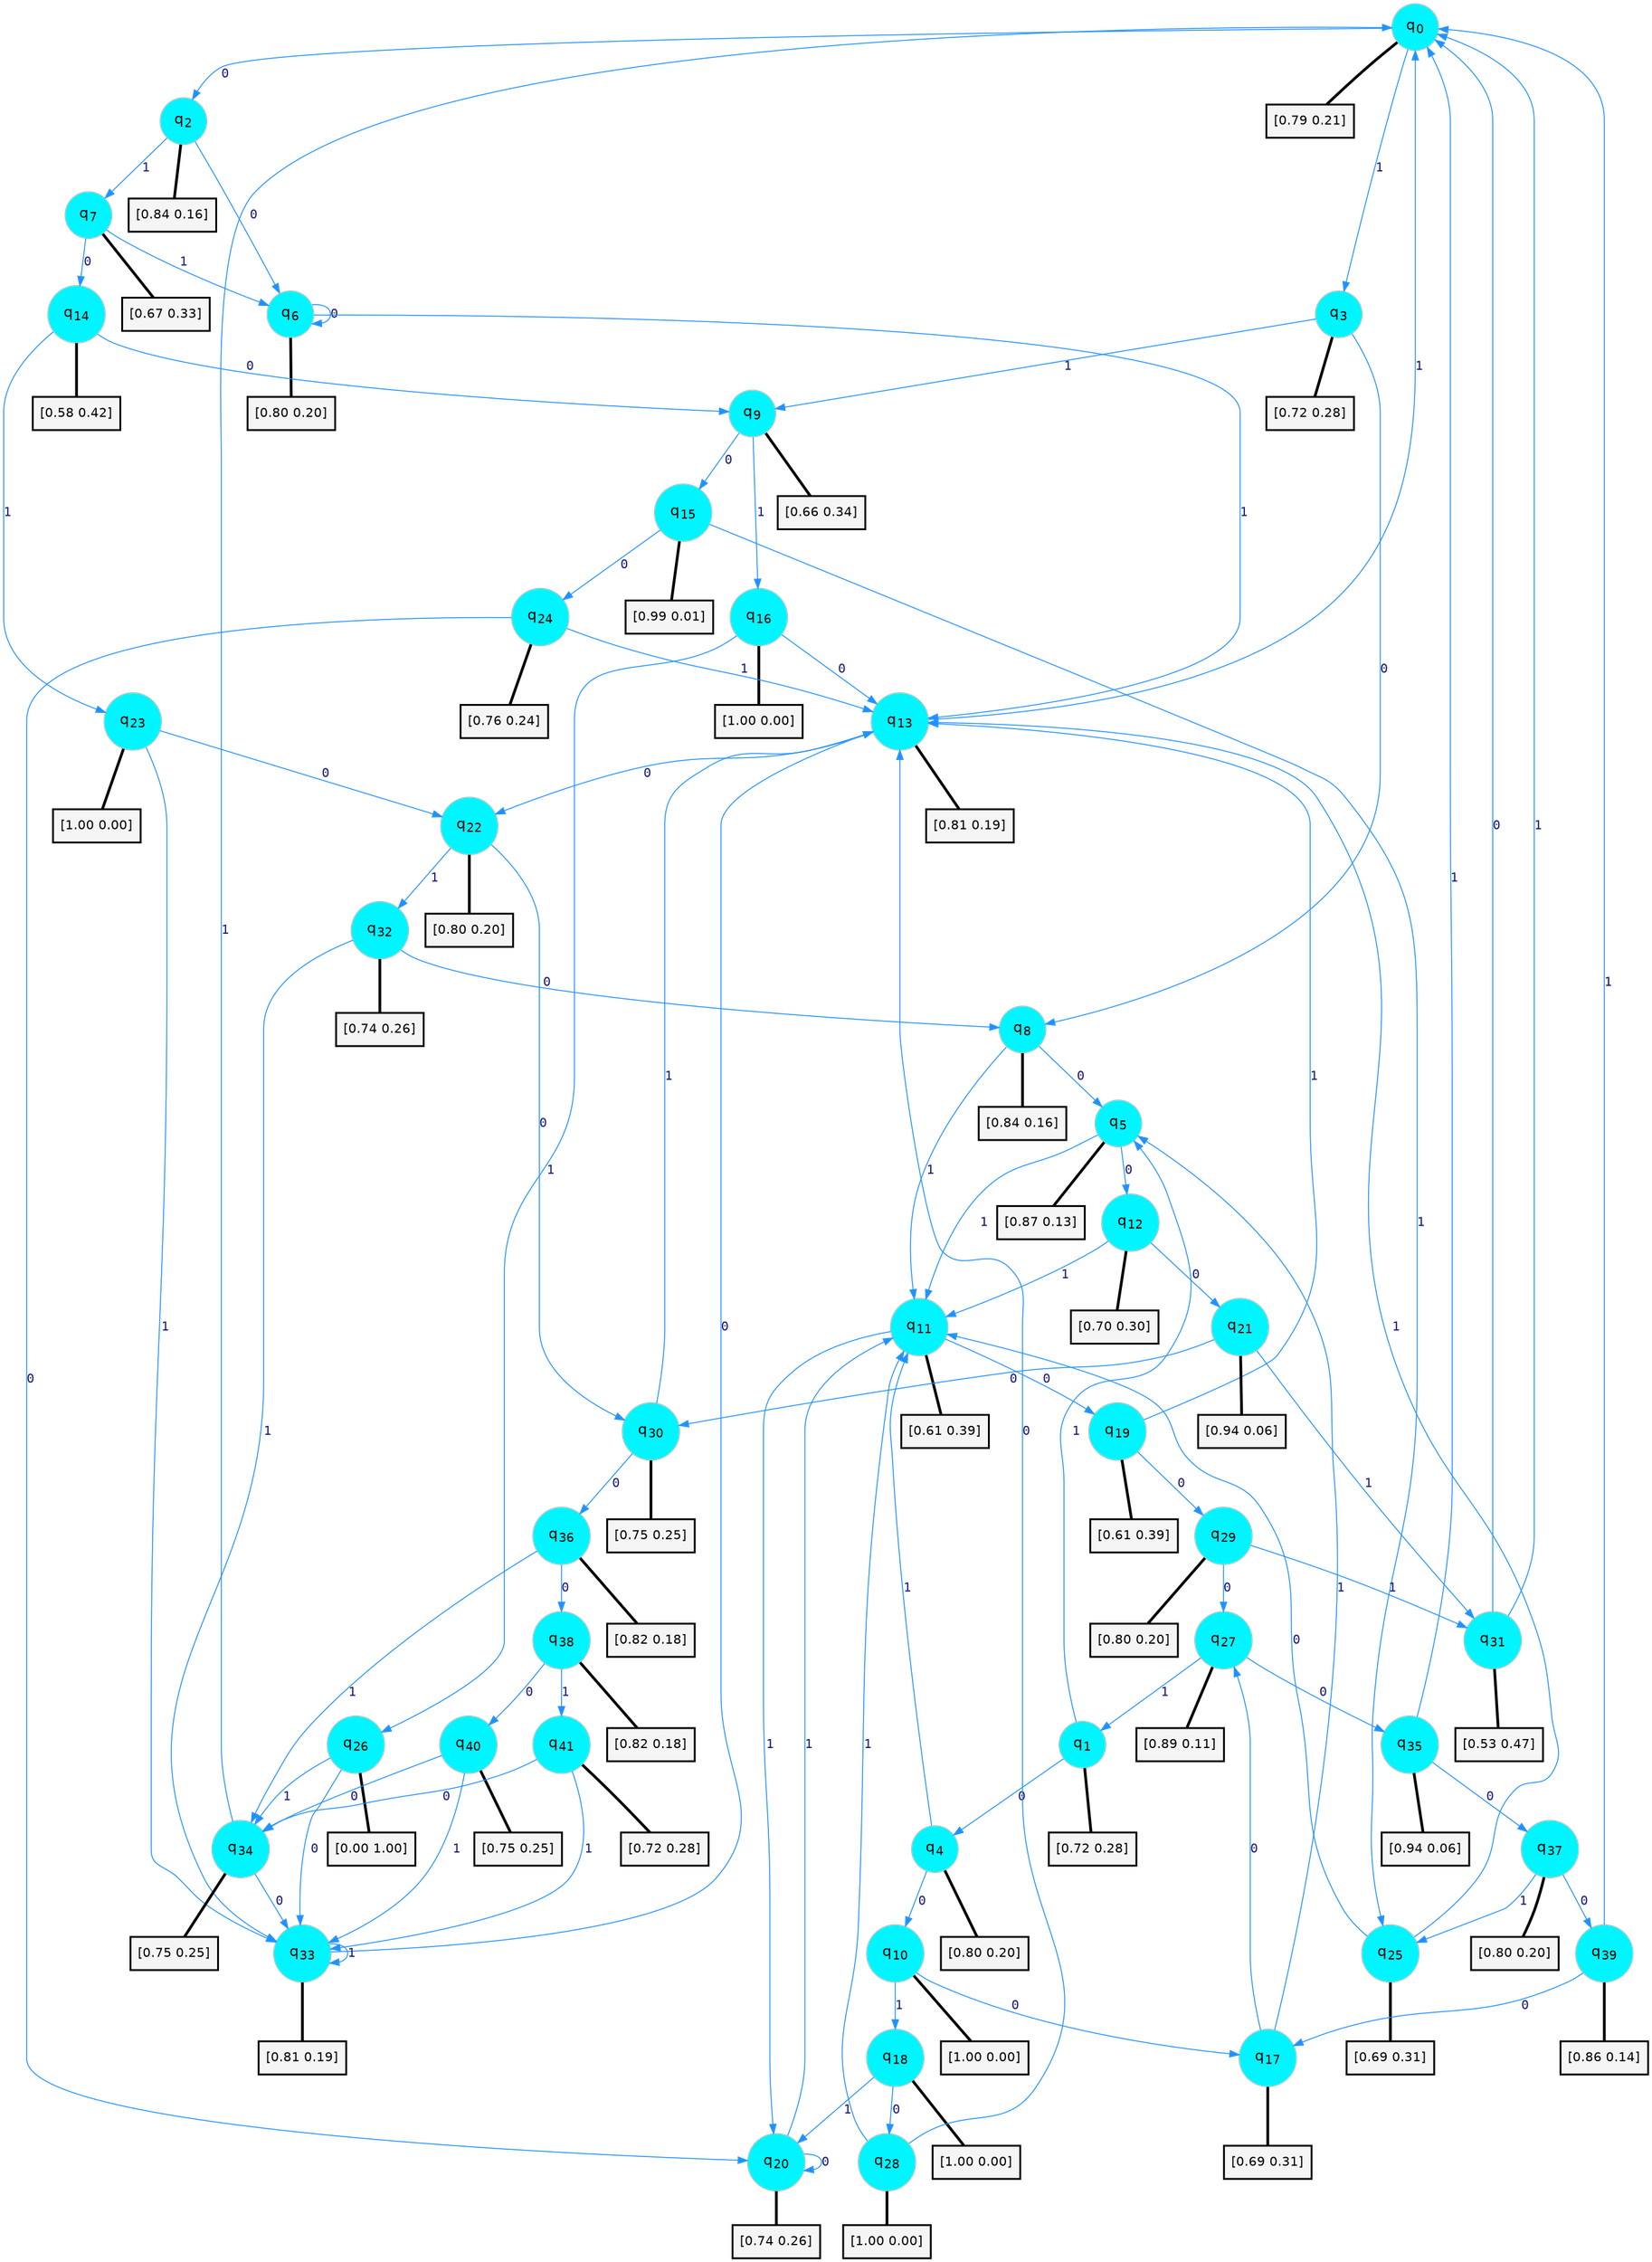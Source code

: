digraph G {
graph [
bgcolor=transparent, dpi=300, rankdir=TD, size="40,25"];
node [
color=gray, fillcolor=turquoise1, fontcolor=black, fontname=Helvetica, fontsize=16, fontweight=bold, shape=circle, style=filled];
edge [
arrowsize=1, color=dodgerblue1, fontcolor=midnightblue, fontname=courier, fontweight=bold, penwidth=1, style=solid, weight=20];
0[label=<q<SUB>0</SUB>>];
1[label=<q<SUB>1</SUB>>];
2[label=<q<SUB>2</SUB>>];
3[label=<q<SUB>3</SUB>>];
4[label=<q<SUB>4</SUB>>];
5[label=<q<SUB>5</SUB>>];
6[label=<q<SUB>6</SUB>>];
7[label=<q<SUB>7</SUB>>];
8[label=<q<SUB>8</SUB>>];
9[label=<q<SUB>9</SUB>>];
10[label=<q<SUB>10</SUB>>];
11[label=<q<SUB>11</SUB>>];
12[label=<q<SUB>12</SUB>>];
13[label=<q<SUB>13</SUB>>];
14[label=<q<SUB>14</SUB>>];
15[label=<q<SUB>15</SUB>>];
16[label=<q<SUB>16</SUB>>];
17[label=<q<SUB>17</SUB>>];
18[label=<q<SUB>18</SUB>>];
19[label=<q<SUB>19</SUB>>];
20[label=<q<SUB>20</SUB>>];
21[label=<q<SUB>21</SUB>>];
22[label=<q<SUB>22</SUB>>];
23[label=<q<SUB>23</SUB>>];
24[label=<q<SUB>24</SUB>>];
25[label=<q<SUB>25</SUB>>];
26[label=<q<SUB>26</SUB>>];
27[label=<q<SUB>27</SUB>>];
28[label=<q<SUB>28</SUB>>];
29[label=<q<SUB>29</SUB>>];
30[label=<q<SUB>30</SUB>>];
31[label=<q<SUB>31</SUB>>];
32[label=<q<SUB>32</SUB>>];
33[label=<q<SUB>33</SUB>>];
34[label=<q<SUB>34</SUB>>];
35[label=<q<SUB>35</SUB>>];
36[label=<q<SUB>36</SUB>>];
37[label=<q<SUB>37</SUB>>];
38[label=<q<SUB>38</SUB>>];
39[label=<q<SUB>39</SUB>>];
40[label=<q<SUB>40</SUB>>];
41[label=<q<SUB>41</SUB>>];
42[label="[0.79 0.21]", shape=box,fontcolor=black, fontname=Helvetica, fontsize=14, penwidth=2, fillcolor=whitesmoke,color=black];
43[label="[0.72 0.28]", shape=box,fontcolor=black, fontname=Helvetica, fontsize=14, penwidth=2, fillcolor=whitesmoke,color=black];
44[label="[0.84 0.16]", shape=box,fontcolor=black, fontname=Helvetica, fontsize=14, penwidth=2, fillcolor=whitesmoke,color=black];
45[label="[0.72 0.28]", shape=box,fontcolor=black, fontname=Helvetica, fontsize=14, penwidth=2, fillcolor=whitesmoke,color=black];
46[label="[0.80 0.20]", shape=box,fontcolor=black, fontname=Helvetica, fontsize=14, penwidth=2, fillcolor=whitesmoke,color=black];
47[label="[0.87 0.13]", shape=box,fontcolor=black, fontname=Helvetica, fontsize=14, penwidth=2, fillcolor=whitesmoke,color=black];
48[label="[0.80 0.20]", shape=box,fontcolor=black, fontname=Helvetica, fontsize=14, penwidth=2, fillcolor=whitesmoke,color=black];
49[label="[0.67 0.33]", shape=box,fontcolor=black, fontname=Helvetica, fontsize=14, penwidth=2, fillcolor=whitesmoke,color=black];
50[label="[0.84 0.16]", shape=box,fontcolor=black, fontname=Helvetica, fontsize=14, penwidth=2, fillcolor=whitesmoke,color=black];
51[label="[0.66 0.34]", shape=box,fontcolor=black, fontname=Helvetica, fontsize=14, penwidth=2, fillcolor=whitesmoke,color=black];
52[label="[1.00 0.00]", shape=box,fontcolor=black, fontname=Helvetica, fontsize=14, penwidth=2, fillcolor=whitesmoke,color=black];
53[label="[0.61 0.39]", shape=box,fontcolor=black, fontname=Helvetica, fontsize=14, penwidth=2, fillcolor=whitesmoke,color=black];
54[label="[0.70 0.30]", shape=box,fontcolor=black, fontname=Helvetica, fontsize=14, penwidth=2, fillcolor=whitesmoke,color=black];
55[label="[0.81 0.19]", shape=box,fontcolor=black, fontname=Helvetica, fontsize=14, penwidth=2, fillcolor=whitesmoke,color=black];
56[label="[0.58 0.42]", shape=box,fontcolor=black, fontname=Helvetica, fontsize=14, penwidth=2, fillcolor=whitesmoke,color=black];
57[label="[0.99 0.01]", shape=box,fontcolor=black, fontname=Helvetica, fontsize=14, penwidth=2, fillcolor=whitesmoke,color=black];
58[label="[1.00 0.00]", shape=box,fontcolor=black, fontname=Helvetica, fontsize=14, penwidth=2, fillcolor=whitesmoke,color=black];
59[label="[0.69 0.31]", shape=box,fontcolor=black, fontname=Helvetica, fontsize=14, penwidth=2, fillcolor=whitesmoke,color=black];
60[label="[1.00 0.00]", shape=box,fontcolor=black, fontname=Helvetica, fontsize=14, penwidth=2, fillcolor=whitesmoke,color=black];
61[label="[0.61 0.39]", shape=box,fontcolor=black, fontname=Helvetica, fontsize=14, penwidth=2, fillcolor=whitesmoke,color=black];
62[label="[0.74 0.26]", shape=box,fontcolor=black, fontname=Helvetica, fontsize=14, penwidth=2, fillcolor=whitesmoke,color=black];
63[label="[0.94 0.06]", shape=box,fontcolor=black, fontname=Helvetica, fontsize=14, penwidth=2, fillcolor=whitesmoke,color=black];
64[label="[0.80 0.20]", shape=box,fontcolor=black, fontname=Helvetica, fontsize=14, penwidth=2, fillcolor=whitesmoke,color=black];
65[label="[1.00 0.00]", shape=box,fontcolor=black, fontname=Helvetica, fontsize=14, penwidth=2, fillcolor=whitesmoke,color=black];
66[label="[0.76 0.24]", shape=box,fontcolor=black, fontname=Helvetica, fontsize=14, penwidth=2, fillcolor=whitesmoke,color=black];
67[label="[0.69 0.31]", shape=box,fontcolor=black, fontname=Helvetica, fontsize=14, penwidth=2, fillcolor=whitesmoke,color=black];
68[label="[0.00 1.00]", shape=box,fontcolor=black, fontname=Helvetica, fontsize=14, penwidth=2, fillcolor=whitesmoke,color=black];
69[label="[0.89 0.11]", shape=box,fontcolor=black, fontname=Helvetica, fontsize=14, penwidth=2, fillcolor=whitesmoke,color=black];
70[label="[1.00 0.00]", shape=box,fontcolor=black, fontname=Helvetica, fontsize=14, penwidth=2, fillcolor=whitesmoke,color=black];
71[label="[0.80 0.20]", shape=box,fontcolor=black, fontname=Helvetica, fontsize=14, penwidth=2, fillcolor=whitesmoke,color=black];
72[label="[0.75 0.25]", shape=box,fontcolor=black, fontname=Helvetica, fontsize=14, penwidth=2, fillcolor=whitesmoke,color=black];
73[label="[0.53 0.47]", shape=box,fontcolor=black, fontname=Helvetica, fontsize=14, penwidth=2, fillcolor=whitesmoke,color=black];
74[label="[0.74 0.26]", shape=box,fontcolor=black, fontname=Helvetica, fontsize=14, penwidth=2, fillcolor=whitesmoke,color=black];
75[label="[0.81 0.19]", shape=box,fontcolor=black, fontname=Helvetica, fontsize=14, penwidth=2, fillcolor=whitesmoke,color=black];
76[label="[0.75 0.25]", shape=box,fontcolor=black, fontname=Helvetica, fontsize=14, penwidth=2, fillcolor=whitesmoke,color=black];
77[label="[0.94 0.06]", shape=box,fontcolor=black, fontname=Helvetica, fontsize=14, penwidth=2, fillcolor=whitesmoke,color=black];
78[label="[0.82 0.18]", shape=box,fontcolor=black, fontname=Helvetica, fontsize=14, penwidth=2, fillcolor=whitesmoke,color=black];
79[label="[0.80 0.20]", shape=box,fontcolor=black, fontname=Helvetica, fontsize=14, penwidth=2, fillcolor=whitesmoke,color=black];
80[label="[0.82 0.18]", shape=box,fontcolor=black, fontname=Helvetica, fontsize=14, penwidth=2, fillcolor=whitesmoke,color=black];
81[label="[0.86 0.14]", shape=box,fontcolor=black, fontname=Helvetica, fontsize=14, penwidth=2, fillcolor=whitesmoke,color=black];
82[label="[0.75 0.25]", shape=box,fontcolor=black, fontname=Helvetica, fontsize=14, penwidth=2, fillcolor=whitesmoke,color=black];
83[label="[0.72 0.28]", shape=box,fontcolor=black, fontname=Helvetica, fontsize=14, penwidth=2, fillcolor=whitesmoke,color=black];
0->2 [label=0];
0->3 [label=1];
0->42 [arrowhead=none, penwidth=3,color=black];
1->4 [label=0];
1->5 [label=1];
1->43 [arrowhead=none, penwidth=3,color=black];
2->6 [label=0];
2->7 [label=1];
2->44 [arrowhead=none, penwidth=3,color=black];
3->8 [label=0];
3->9 [label=1];
3->45 [arrowhead=none, penwidth=3,color=black];
4->10 [label=0];
4->11 [label=1];
4->46 [arrowhead=none, penwidth=3,color=black];
5->12 [label=0];
5->11 [label=1];
5->47 [arrowhead=none, penwidth=3,color=black];
6->6 [label=0];
6->13 [label=1];
6->48 [arrowhead=none, penwidth=3,color=black];
7->14 [label=0];
7->6 [label=1];
7->49 [arrowhead=none, penwidth=3,color=black];
8->5 [label=0];
8->11 [label=1];
8->50 [arrowhead=none, penwidth=3,color=black];
9->15 [label=0];
9->16 [label=1];
9->51 [arrowhead=none, penwidth=3,color=black];
10->17 [label=0];
10->18 [label=1];
10->52 [arrowhead=none, penwidth=3,color=black];
11->19 [label=0];
11->20 [label=1];
11->53 [arrowhead=none, penwidth=3,color=black];
12->21 [label=0];
12->11 [label=1];
12->54 [arrowhead=none, penwidth=3,color=black];
13->22 [label=0];
13->0 [label=1];
13->55 [arrowhead=none, penwidth=3,color=black];
14->9 [label=0];
14->23 [label=1];
14->56 [arrowhead=none, penwidth=3,color=black];
15->24 [label=0];
15->25 [label=1];
15->57 [arrowhead=none, penwidth=3,color=black];
16->13 [label=0];
16->26 [label=1];
16->58 [arrowhead=none, penwidth=3,color=black];
17->27 [label=0];
17->5 [label=1];
17->59 [arrowhead=none, penwidth=3,color=black];
18->28 [label=0];
18->20 [label=1];
18->60 [arrowhead=none, penwidth=3,color=black];
19->29 [label=0];
19->13 [label=1];
19->61 [arrowhead=none, penwidth=3,color=black];
20->20 [label=0];
20->11 [label=1];
20->62 [arrowhead=none, penwidth=3,color=black];
21->30 [label=0];
21->31 [label=1];
21->63 [arrowhead=none, penwidth=3,color=black];
22->30 [label=0];
22->32 [label=1];
22->64 [arrowhead=none, penwidth=3,color=black];
23->22 [label=0];
23->33 [label=1];
23->65 [arrowhead=none, penwidth=3,color=black];
24->20 [label=0];
24->13 [label=1];
24->66 [arrowhead=none, penwidth=3,color=black];
25->11 [label=0];
25->13 [label=1];
25->67 [arrowhead=none, penwidth=3,color=black];
26->33 [label=0];
26->34 [label=1];
26->68 [arrowhead=none, penwidth=3,color=black];
27->35 [label=0];
27->1 [label=1];
27->69 [arrowhead=none, penwidth=3,color=black];
28->13 [label=0];
28->11 [label=1];
28->70 [arrowhead=none, penwidth=3,color=black];
29->27 [label=0];
29->31 [label=1];
29->71 [arrowhead=none, penwidth=3,color=black];
30->36 [label=0];
30->13 [label=1];
30->72 [arrowhead=none, penwidth=3,color=black];
31->0 [label=0];
31->0 [label=1];
31->73 [arrowhead=none, penwidth=3,color=black];
32->8 [label=0];
32->33 [label=1];
32->74 [arrowhead=none, penwidth=3,color=black];
33->13 [label=0];
33->33 [label=1];
33->75 [arrowhead=none, penwidth=3,color=black];
34->33 [label=0];
34->0 [label=1];
34->76 [arrowhead=none, penwidth=3,color=black];
35->37 [label=0];
35->0 [label=1];
35->77 [arrowhead=none, penwidth=3,color=black];
36->38 [label=0];
36->34 [label=1];
36->78 [arrowhead=none, penwidth=3,color=black];
37->39 [label=0];
37->25 [label=1];
37->79 [arrowhead=none, penwidth=3,color=black];
38->40 [label=0];
38->41 [label=1];
38->80 [arrowhead=none, penwidth=3,color=black];
39->17 [label=0];
39->0 [label=1];
39->81 [arrowhead=none, penwidth=3,color=black];
40->34 [label=0];
40->33 [label=1];
40->82 [arrowhead=none, penwidth=3,color=black];
41->34 [label=0];
41->33 [label=1];
41->83 [arrowhead=none, penwidth=3,color=black];
}
